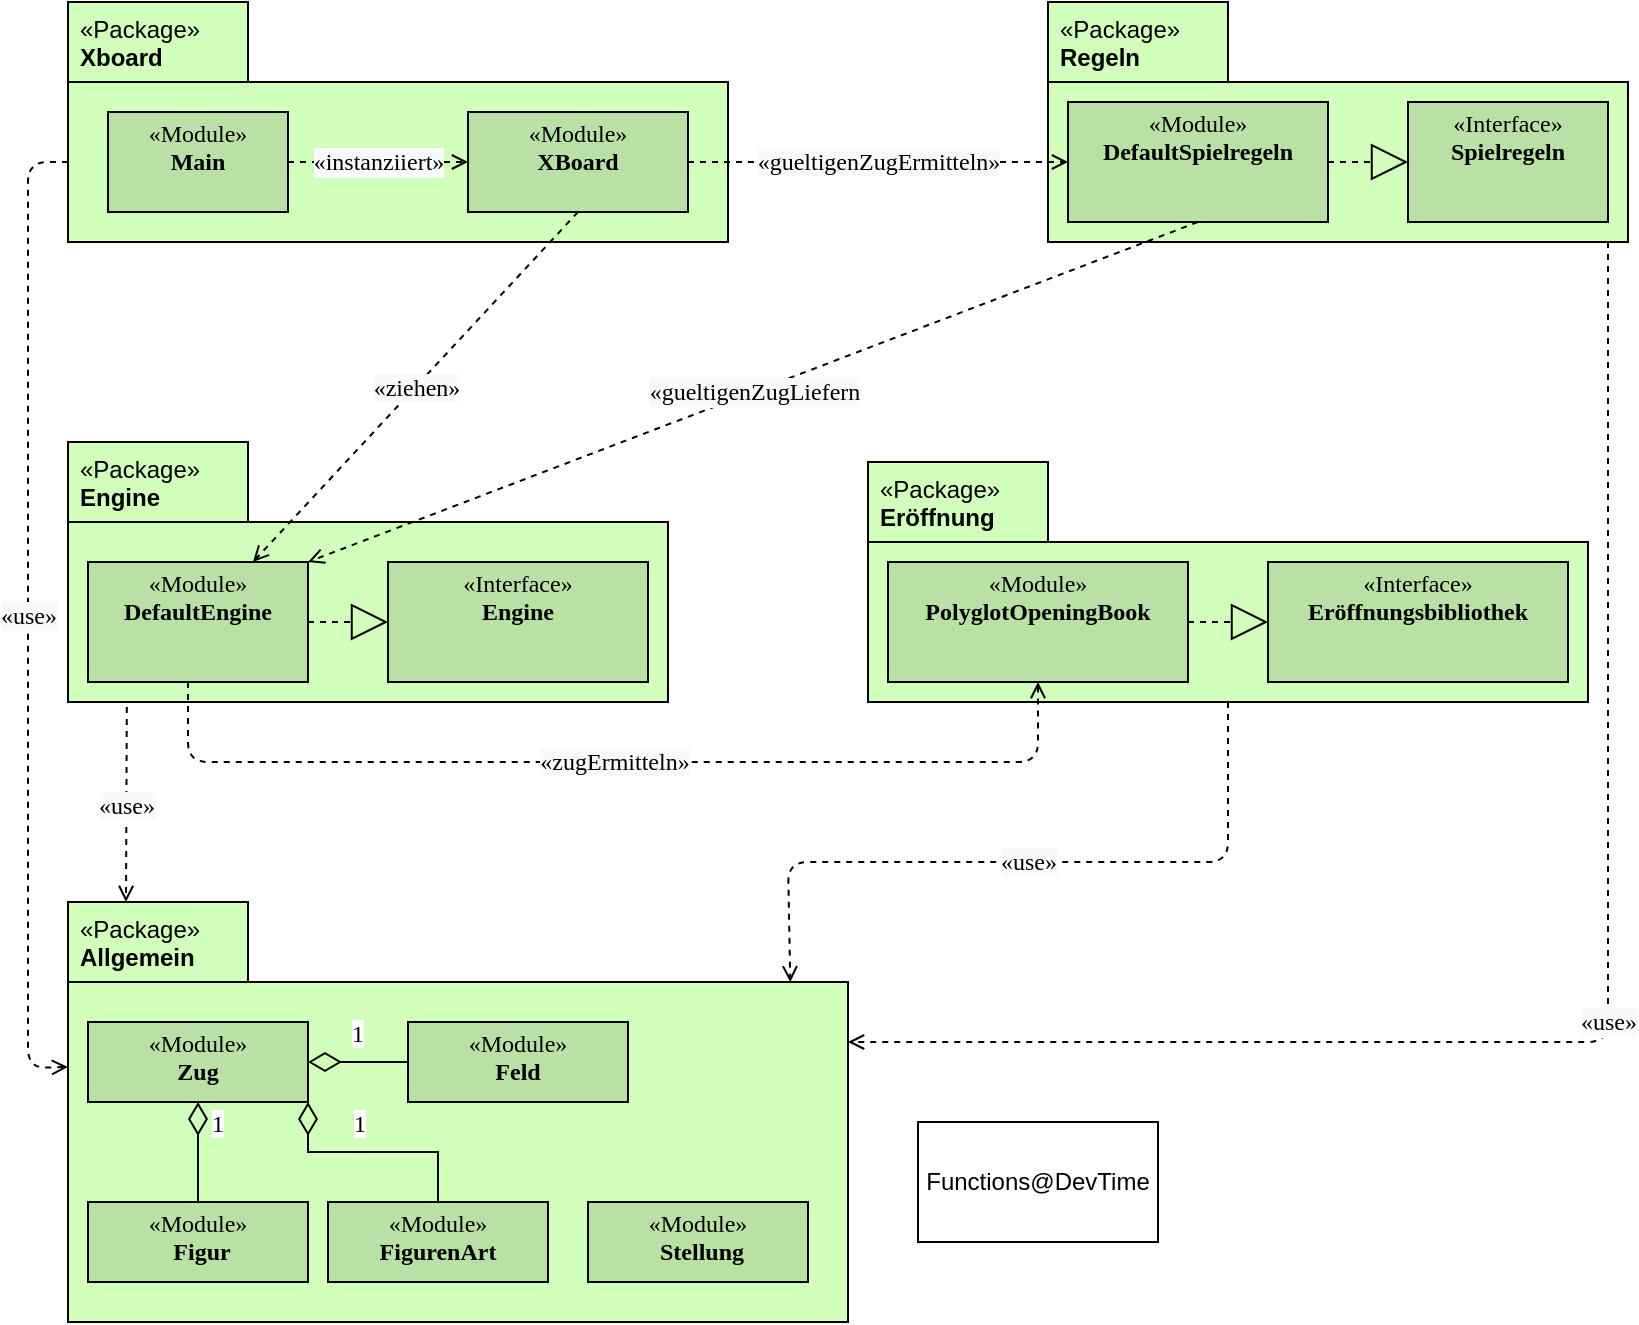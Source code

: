 <mxfile>
    <diagram id="MwEtzPkzichiQAhZT5AX" name="Page-1">
        <mxGraphModel dx="1876" dy="614" grid="1" gridSize="10" guides="1" tooltips="1" connect="1" arrows="1" fold="1" page="1" pageScale="1" pageWidth="827" pageHeight="1169" math="0" shadow="0">
            <root>
                <mxCell id="0"/>
                <mxCell id="1" parent="0"/>
                <mxCell id="2" value="&lt;span class=&quot;char&quot; style=&quot;font-weight: 400;&quot;&gt;&lt;span class=&quot;vchar&quot; id=&quot;char-node&quot;&gt;«Package&lt;/span&gt;&lt;/span&gt;&lt;span class=&quot;char&quot; style=&quot;font-weight: 400;&quot;&gt;&lt;span class=&quot;vchar&quot; id=&quot;char-node&quot;&gt;»&lt;br&gt;&lt;div&gt;&lt;b&gt;Engine&lt;/b&gt;&lt;/div&gt;&lt;/span&gt;&lt;/span&gt;" style="shape=folder;tabWidth=90;tabHeight=40;tabPosition=left;html=1;align=left;verticalAlign=top;labelPosition=center;verticalLabelPosition=middle;fontSize=12;fontFamily=Helvetica;spacingRight=10;spacingLeft=4;fillColor=#D3FFBC;" parent="1" vertex="1">
                    <mxGeometry x="30" y="340" width="300" height="130" as="geometry"/>
                </mxCell>
                <mxCell id="3" value="&lt;span class=&quot;char&quot; style=&quot;font-weight: 400;&quot;&gt;&lt;span class=&quot;vchar&quot; id=&quot;char-node&quot;&gt;«Package&lt;/span&gt;&lt;/span&gt;&lt;span class=&quot;char&quot; style=&quot;font-weight: 400;&quot;&gt;&lt;span class=&quot;vchar&quot; id=&quot;char-node&quot;&gt;»&lt;br&gt;&lt;div&gt;&lt;b&gt;Eröffnung&lt;/b&gt;&lt;/div&gt;&lt;/span&gt;&lt;/span&gt;" style="shape=folder;tabWidth=90;tabHeight=40;tabPosition=left;html=1;align=left;verticalAlign=top;labelPosition=center;verticalLabelPosition=middle;fontSize=12;fontFamily=Helvetica;spacingRight=10;spacingLeft=4;fillColor=#D3FFBC;" parent="1" vertex="1">
                    <mxGeometry x="430" y="350" width="360" height="120" as="geometry"/>
                </mxCell>
                <mxCell id="4" value="&lt;span class=&quot;char&quot; style=&quot;font-weight: 400;&quot;&gt;&lt;span class=&quot;vchar&quot; id=&quot;char-node&quot;&gt;«Package&lt;/span&gt;&lt;/span&gt;&lt;span class=&quot;char&quot; style=&quot;font-weight: 400;&quot;&gt;&lt;span class=&quot;vchar&quot; id=&quot;char-node&quot;&gt;»&lt;br&gt;&lt;div&gt;&lt;b&gt;Regeln&lt;/b&gt;&lt;/div&gt;&lt;/span&gt;&lt;/span&gt;" style="shape=folder;tabWidth=90;tabHeight=40;tabPosition=left;html=1;align=left;verticalAlign=top;labelPosition=center;verticalLabelPosition=middle;fontSize=12;fontFamily=Helvetica;spacingRight=10;spacingLeft=4;fillColor=#D3FFBC;" parent="1" vertex="1">
                    <mxGeometry x="520" y="120" width="290" height="120" as="geometry"/>
                </mxCell>
                <mxCell id="7" value="&lt;p style=&quot;margin: 0px ; margin-top: 4px ; text-align: center&quot;&gt;&lt;font&gt;&lt;span class=&quot;char&quot;&gt;&lt;span class=&quot;vchar&quot; id=&quot;char-node&quot;&gt;«Module&lt;/span&gt;&lt;/span&gt;&lt;span class=&quot;char&quot;&gt;&lt;span class=&quot;vchar&quot; id=&quot;char-node&quot;&gt;»&lt;br&gt;&lt;/span&gt;&lt;/span&gt;&lt;/font&gt;&lt;/p&gt;&lt;div style=&quot;text-align: center&quot;&gt;&lt;b&gt;DefaultEngine&lt;/b&gt;&lt;/div&gt;&lt;p style=&quot;margin: 0px 0px 0px 4px&quot;&gt;&lt;br&gt;&lt;/p&gt;" style="verticalAlign=top;align=center;overflow=fill;fontSize=12;fontFamily=Verdana;html=1;spacingRight=0;fillColor=#B9E0A5;" parent="1" vertex="1">
                    <mxGeometry x="40" y="400" width="110" height="60" as="geometry"/>
                </mxCell>
                <mxCell id="9" value="&lt;p style=&quot;margin: 0px ; margin-top: 4px ; text-align: center&quot;&gt;&lt;font&gt;&lt;span class=&quot;char&quot;&gt;&lt;span class=&quot;vchar&quot; id=&quot;char-node&quot;&gt;«Interface&lt;/span&gt;&lt;/span&gt;&lt;span class=&quot;char&quot;&gt;&lt;span class=&quot;vchar&quot; id=&quot;char-node&quot;&gt;»&lt;br&gt;&lt;/span&gt;&lt;/span&gt;&lt;/font&gt;&lt;/p&gt;&lt;div style=&quot;text-align: center&quot;&gt;&lt;b&gt;&lt;font&gt;Eröffnungsbibliothek&lt;/font&gt;&lt;/b&gt;&lt;/div&gt;&lt;div style=&quot;text-align: center&quot;&gt;&lt;b&gt;&lt;font&gt;&lt;br&gt;&lt;/font&gt;&lt;/b&gt;&lt;/div&gt;&lt;p style=&quot;margin: 0px 0px 0px 4px&quot;&gt;&lt;br&gt;&lt;/p&gt;" style="verticalAlign=top;align=left;overflow=fill;fontSize=12;fontFamily=Verdana;html=1;fillColor=#B9E0A5;" parent="1" vertex="1">
                    <mxGeometry x="630" y="400" width="150" height="60" as="geometry"/>
                </mxCell>
                <mxCell id="10" value="&lt;p style=&quot;margin: 0px ; margin-top: 4px ; text-align: center&quot;&gt;&lt;font&gt;&lt;span class=&quot;char&quot;&gt;&lt;span class=&quot;vchar&quot; id=&quot;char-node&quot;&gt;«Module&lt;/span&gt;&lt;/span&gt;&lt;span class=&quot;char&quot;&gt;&lt;span class=&quot;vchar&quot; id=&quot;char-node&quot;&gt;»&lt;br&gt;&lt;/span&gt;&lt;/span&gt;&lt;/font&gt;&lt;/p&gt;&lt;div style=&quot;text-align: center&quot;&gt;&lt;b&gt;&lt;font&gt;PolyglotOpeningBook&lt;/font&gt;&lt;/b&gt;&lt;/div&gt;&lt;p style=&quot;margin: 0px 0px 0px 4px&quot;&gt;&lt;br&gt;&lt;/p&gt;" style="verticalAlign=top;align=center;overflow=fill;fontSize=12;fontFamily=Verdana;html=1;spacingRight=0;fillColor=#B9E0A5;" parent="1" vertex="1">
                    <mxGeometry x="440" y="400" width="150" height="60" as="geometry"/>
                </mxCell>
                <mxCell id="20" value="&lt;p style=&quot;margin: 0px ; margin-top: 4px ; text-align: center&quot;&gt;&lt;font&gt;&lt;span class=&quot;char&quot;&gt;&lt;span class=&quot;vchar&quot; id=&quot;char-node&quot;&gt;«Interface&lt;/span&gt;&lt;/span&gt;&lt;span class=&quot;char&quot;&gt;&lt;span class=&quot;vchar&quot; id=&quot;char-node&quot;&gt;»&lt;br&gt;&lt;/span&gt;&lt;/span&gt;&lt;/font&gt;&lt;/p&gt;&lt;div style=&quot;text-align: center&quot;&gt;&lt;b&gt;Spielregeln&lt;/b&gt;&lt;/div&gt;&lt;p style=&quot;margin: 0px 0px 0px 4px&quot;&gt;&lt;br&gt;&lt;/p&gt;" style="verticalAlign=top;align=left;overflow=fill;fontSize=12;fontFamily=Verdana;html=1;fillColor=#B9E0A5;" parent="1" vertex="1">
                    <mxGeometry x="700" y="170" width="100" height="60" as="geometry"/>
                </mxCell>
                <mxCell id="5" value="&lt;span class=&quot;char&quot; style=&quot;font-weight: 400;&quot;&gt;&lt;span class=&quot;vchar&quot; id=&quot;char-node&quot;&gt;«Package&lt;/span&gt;&lt;/span&gt;&lt;span class=&quot;char&quot; style=&quot;font-weight: 400;&quot;&gt;&lt;span class=&quot;vchar&quot; id=&quot;char-node&quot;&gt;»&lt;br&gt;&lt;div&gt;&lt;b&gt;Xboard&lt;/b&gt;&lt;/div&gt;&lt;/span&gt;&lt;/span&gt;" style="shape=folder;tabWidth=90;tabHeight=40;tabPosition=left;html=1;align=left;verticalAlign=top;labelPosition=center;verticalLabelPosition=middle;fontSize=12;fontFamily=Helvetica;spacingRight=10;spacingLeft=4;fillColor=#D3FFBC;" parent="1" vertex="1">
                    <mxGeometry x="30" y="120" width="330" height="120" as="geometry"/>
                </mxCell>
                <mxCell id="12" value="&lt;p style=&quot;margin: 0px ; margin-top: 4px ; text-align: center&quot;&gt;&lt;font&gt;&lt;span class=&quot;char&quot;&gt;&lt;span class=&quot;vchar&quot; id=&quot;char-node&quot;&gt;«Module&lt;/span&gt;&lt;/span&gt;&lt;span class=&quot;char&quot;&gt;&lt;span class=&quot;vchar&quot; id=&quot;char-node&quot;&gt;»&lt;br&gt;&lt;/span&gt;&lt;/span&gt;&lt;/font&gt;&lt;/p&gt;&lt;div style=&quot;text-align: center&quot;&gt;&lt;b&gt;&lt;font&gt;Main&lt;/font&gt;&lt;/b&gt;&lt;/div&gt;&lt;p style=&quot;margin: 0px 0px 0px 4px&quot;&gt;&lt;br&gt;&lt;/p&gt;" style="verticalAlign=top;align=center;overflow=fill;fontSize=12;fontFamily=Verdana;html=1;spacingRight=0;fillColor=#B9E0A5;" parent="1" vertex="1">
                    <mxGeometry x="50" y="175" width="90" height="50" as="geometry"/>
                </mxCell>
                <mxCell id="13" value="&lt;p style=&quot;margin: 0px ; margin-top: 4px ; text-align: center&quot;&gt;&lt;font&gt;&lt;span class=&quot;char&quot;&gt;&lt;span class=&quot;vchar&quot; id=&quot;char-node&quot;&gt;«Module&lt;/span&gt;&lt;/span&gt;&lt;span class=&quot;char&quot;&gt;&lt;span class=&quot;vchar&quot; id=&quot;char-node&quot;&gt;»&lt;br&gt;&lt;/span&gt;&lt;/span&gt;&lt;/font&gt;&lt;/p&gt;&lt;div style=&quot;text-align: center&quot;&gt;&lt;b&gt;XBoard&lt;/b&gt;&lt;/div&gt;&lt;p style=&quot;margin: 0px 0px 0px 4px&quot;&gt;&lt;br&gt;&lt;/p&gt;" style="verticalAlign=top;align=center;overflow=fill;fontSize=12;fontFamily=Verdana;html=1;spacingRight=0;fillColor=#B9E0A5;" parent="1" vertex="1">
                    <mxGeometry x="230" y="175" width="110" height="50" as="geometry"/>
                </mxCell>
                <mxCell id="26" value="" style="endArrow=open;html=1;fillColor=#000000;fontFamily=Verdana;fontSize=12;endFill=0;dashed=1;entryX=0;entryY=0.5;entryDx=0;entryDy=0;exitX=1;exitY=0.5;exitDx=0;exitDy=0;" parent="1" source="12" target="13" edge="1">
                    <mxGeometry relative="1" as="geometry">
                        <mxPoint x="360" y="400" as="sourcePoint"/>
                        <mxPoint x="460" y="400" as="targetPoint"/>
                    </mxGeometry>
                </mxCell>
                <mxCell id="27" value="&lt;span style=&quot;background-color: rgb(248, 249, 250);&quot;&gt;&lt;span style=&quot;font-size: 12px;&quot;&gt;«instanziiert»&lt;/span&gt;&lt;/span&gt;" style="edgeLabel;resizable=0;html=1;align=center;verticalAlign=middle;fontFamily=Verdana;" parent="26" connectable="0" vertex="1">
                    <mxGeometry relative="1" as="geometry"/>
                </mxCell>
                <mxCell id="28" value="&lt;p style=&quot;margin: 0px ; margin-top: 4px ; text-align: center&quot;&gt;&lt;font&gt;&lt;span class=&quot;char&quot;&gt;&lt;span class=&quot;vchar&quot; id=&quot;char-node&quot;&gt;«Module&lt;/span&gt;&lt;/span&gt;&lt;span class=&quot;char&quot;&gt;&lt;span class=&quot;vchar&quot; id=&quot;char-node&quot;&gt;»&lt;br&gt;&lt;/span&gt;&lt;/span&gt;&lt;/font&gt;&lt;/p&gt;&lt;div style=&quot;text-align: center&quot;&gt;&lt;b&gt;DefaultSpielregeln&lt;/b&gt;&lt;/div&gt;&lt;p style=&quot;margin: 0px 0px 0px 4px&quot;&gt;&lt;br&gt;&lt;/p&gt;" style="verticalAlign=top;align=center;overflow=fill;fontSize=12;fontFamily=Verdana;html=1;spacingRight=0;fillColor=#B9E0A5;" parent="1" vertex="1">
                    <mxGeometry x="530" y="170" width="130" height="60" as="geometry"/>
                </mxCell>
                <mxCell id="44" value="Functions@DevTime" style="rounded=0;whiteSpace=wrap;html=1;" parent="1" vertex="1">
                    <mxGeometry x="455" y="680" width="120" height="60" as="geometry"/>
                </mxCell>
                <mxCell id="48" value="&lt;p style=&quot;margin: 0px ; margin-top: 4px ; text-align: center&quot;&gt;&lt;font&gt;&lt;span class=&quot;char&quot;&gt;&lt;span class=&quot;vchar&quot; id=&quot;char-node&quot;&gt;«Interface&lt;/span&gt;&lt;/span&gt;&lt;span class=&quot;char&quot;&gt;&lt;span class=&quot;vchar&quot; id=&quot;char-node&quot;&gt;»&lt;br&gt;&lt;/span&gt;&lt;/span&gt;&lt;/font&gt;&lt;/p&gt;&lt;div style=&quot;text-align: center&quot;&gt;&lt;b&gt;&lt;font&gt;Engine&lt;/font&gt;&lt;/b&gt;&lt;/div&gt;&lt;div style=&quot;text-align: center&quot;&gt;&lt;b&gt;&lt;font&gt;&lt;br&gt;&lt;/font&gt;&lt;/b&gt;&lt;/div&gt;&lt;p style=&quot;margin: 0px 0px 0px 4px&quot;&gt;&lt;br&gt;&lt;/p&gt;" style="verticalAlign=top;align=left;overflow=fill;fontSize=12;fontFamily=Verdana;html=1;fillColor=#B9E0A5;" parent="1" vertex="1">
                    <mxGeometry x="190" y="400" width="130" height="60" as="geometry"/>
                </mxCell>
                <mxCell id="51" value="" style="endArrow=open;html=1;fillColor=#000000;fontFamily=Verdana;fontSize=12;endFill=0;dashed=1;exitX=0.5;exitY=1;exitDx=0;exitDy=0;entryX=0.75;entryY=0;entryDx=0;entryDy=0;" edge="1" parent="1" source="13" target="7">
                    <mxGeometry relative="1" as="geometry">
                        <mxPoint x="460" y="320" as="sourcePoint"/>
                        <mxPoint x="280" y="380" as="targetPoint"/>
                    </mxGeometry>
                </mxCell>
                <mxCell id="52" value="&lt;span style=&quot;font-size: 12px; background-color: rgb(248, 249, 250);&quot;&gt;«ziehen»&lt;/span&gt;" style="edgeLabel;resizable=0;html=1;align=center;verticalAlign=middle;fontFamily=Verdana;" connectable="0" vertex="1" parent="51">
                    <mxGeometry relative="1" as="geometry"/>
                </mxCell>
                <mxCell id="53" value="" style="endArrow=open;html=1;fillColor=#000000;fontFamily=Verdana;fontSize=12;endFill=0;dashed=1;exitX=1;exitY=0.5;exitDx=0;exitDy=0;entryX=0;entryY=0.5;entryDx=0;entryDy=0;" edge="1" parent="1" source="13" target="28">
                    <mxGeometry relative="1" as="geometry">
                        <mxPoint x="305" y="235" as="sourcePoint"/>
                        <mxPoint x="510" y="200" as="targetPoint"/>
                    </mxGeometry>
                </mxCell>
                <mxCell id="54" value="&lt;span style=&quot;font-size: 12px; background-color: rgb(248, 249, 250);&quot;&gt;«gueltigenZugErmitteln»&lt;/span&gt;" style="edgeLabel;resizable=0;html=1;align=center;verticalAlign=middle;fontFamily=Verdana;" connectable="0" vertex="1" parent="53">
                    <mxGeometry relative="1" as="geometry"/>
                </mxCell>
                <mxCell id="55" value="" style="endArrow=open;html=1;fillColor=#000000;fontFamily=Verdana;fontSize=12;endFill=0;dashed=1;exitX=0.5;exitY=1;exitDx=0;exitDy=0;entryX=1;entryY=0;entryDx=0;entryDy=0;" edge="1" parent="1" source="28" target="7">
                    <mxGeometry relative="1" as="geometry">
                        <mxPoint x="350" y="210" as="sourcePoint"/>
                        <mxPoint x="520" y="210" as="targetPoint"/>
                    </mxGeometry>
                </mxCell>
                <mxCell id="56" value="&lt;span style=&quot;font-size: 12px; background-color: rgb(248, 249, 250);&quot;&gt;«gueltigenZugLiefern&lt;/span&gt;" style="edgeLabel;resizable=0;html=1;align=center;verticalAlign=middle;fontFamily=Verdana;" connectable="0" vertex="1" parent="55">
                    <mxGeometry relative="1" as="geometry"/>
                </mxCell>
                <mxCell id="57" value="" style="endArrow=open;html=1;fillColor=#000000;fontFamily=Verdana;fontSize=12;endFill=0;dashed=1;entryX=0.5;entryY=1;entryDx=0;entryDy=0;" edge="1" parent="1" target="10">
                    <mxGeometry relative="1" as="geometry">
                        <mxPoint x="90" y="460" as="sourcePoint"/>
                        <mxPoint x="440" y="520" as="targetPoint"/>
                        <Array as="points">
                            <mxPoint x="90" y="500"/>
                            <mxPoint x="290" y="500"/>
                            <mxPoint x="515" y="500"/>
                        </Array>
                    </mxGeometry>
                </mxCell>
                <mxCell id="58" value="&lt;span style=&quot;font-size: 12px; background-color: rgb(248, 249, 250);&quot;&gt;«zugErmitteln»&lt;/span&gt;" style="edgeLabel;resizable=0;html=1;align=center;verticalAlign=middle;fontFamily=Verdana;" connectable="0" vertex="1" parent="57">
                    <mxGeometry relative="1" as="geometry"/>
                </mxCell>
                <mxCell id="60" value="" style="endArrow=block;endSize=16;endFill=0;html=1;fillColor=#000000;fontFamily=Verdana;fontSize=12;dashed=1;exitX=1;exitY=0.5;exitDx=0;exitDy=0;" edge="1" parent="1" source="10">
                    <mxGeometry width="160" relative="1" as="geometry">
                        <mxPoint x="610" y="430" as="sourcePoint"/>
                        <mxPoint x="630" y="430" as="targetPoint"/>
                    </mxGeometry>
                </mxCell>
                <mxCell id="61" value="" style="endArrow=block;endSize=16;endFill=0;html=1;fillColor=#000000;fontFamily=Verdana;fontSize=12;dashed=1;exitX=1;exitY=0.5;exitDx=0;exitDy=0;entryX=0;entryY=0.5;entryDx=0;entryDy=0;" edge="1" parent="1" source="7" target="48">
                    <mxGeometry width="160" relative="1" as="geometry">
                        <mxPoint x="450" y="320" as="sourcePoint"/>
                        <mxPoint x="570" y="320" as="targetPoint"/>
                    </mxGeometry>
                </mxCell>
                <mxCell id="62" value="" style="endArrow=block;endSize=16;endFill=0;html=1;fillColor=#000000;fontFamily=Verdana;fontSize=12;dashed=1;exitX=1;exitY=0.5;exitDx=0;exitDy=0;entryX=0;entryY=0.5;entryDx=0;entryDy=0;" edge="1" parent="1" source="28" target="20">
                    <mxGeometry width="160" relative="1" as="geometry">
                        <mxPoint x="160" y="440" as="sourcePoint"/>
                        <mxPoint x="200" y="440" as="targetPoint"/>
                    </mxGeometry>
                </mxCell>
                <mxCell id="63" value="&lt;span class=&quot;char&quot; style=&quot;font-weight: 400;&quot;&gt;&lt;span class=&quot;vchar&quot; id=&quot;char-node&quot;&gt;«Package&lt;/span&gt;&lt;/span&gt;&lt;span class=&quot;char&quot; style=&quot;font-weight: 400;&quot;&gt;&lt;span class=&quot;vchar&quot; id=&quot;char-node&quot;&gt;»&lt;br&gt;&lt;div&gt;&lt;b&gt;Allgemein&lt;/b&gt;&lt;/div&gt;&lt;/span&gt;&lt;/span&gt;" style="shape=folder;tabWidth=90;tabHeight=40;tabPosition=left;html=1;align=left;verticalAlign=top;labelPosition=center;verticalLabelPosition=middle;fontSize=12;fontFamily=Helvetica;spacingRight=10;spacingLeft=4;fillColor=#D3FFBC;" vertex="1" parent="1">
                    <mxGeometry x="30" y="570" width="390" height="210" as="geometry"/>
                </mxCell>
                <mxCell id="64" value="&lt;p style=&quot;margin: 0px ; margin-top: 4px ; text-align: center&quot;&gt;&lt;font&gt;&lt;span class=&quot;char&quot;&gt;&lt;span class=&quot;vchar&quot; id=&quot;char-node&quot;&gt;«Module&lt;/span&gt;&lt;/span&gt;&lt;span class=&quot;char&quot;&gt;&lt;span class=&quot;vchar&quot; id=&quot;char-node&quot;&gt;»&lt;br&gt;&lt;/span&gt;&lt;/span&gt;&lt;/font&gt;&lt;/p&gt;&lt;div style=&quot;text-align: center&quot;&gt;&lt;b&gt;Zug&lt;/b&gt;&lt;/div&gt;&lt;p style=&quot;margin: 0px 0px 0px 4px&quot;&gt;&lt;br&gt;&lt;/p&gt;" style="verticalAlign=top;align=center;overflow=fill;fontSize=12;fontFamily=Verdana;html=1;spacingRight=0;fillColor=#B9E0A5;" vertex="1" parent="1">
                    <mxGeometry x="40" y="630" width="110" height="40" as="geometry"/>
                </mxCell>
                <mxCell id="66" value="&lt;p style=&quot;margin: 0px ; margin-top: 4px ; text-align: center&quot;&gt;&lt;font&gt;&lt;span class=&quot;char&quot;&gt;&lt;span class=&quot;vchar&quot; id=&quot;char-node&quot;&gt;«Module&lt;/span&gt;&lt;/span&gt;&lt;span class=&quot;char&quot;&gt;&lt;span class=&quot;vchar&quot; id=&quot;char-node&quot;&gt;»&lt;br&gt;&lt;/span&gt;&lt;/span&gt;&lt;/font&gt;&lt;/p&gt;&lt;div style=&quot;text-align: center&quot;&gt;&lt;b&gt;FigurenArt&lt;/b&gt;&lt;/div&gt;&lt;p style=&quot;margin: 0px 0px 0px 4px&quot;&gt;&lt;br&gt;&lt;/p&gt;" style="verticalAlign=top;align=center;overflow=fill;fontSize=12;fontFamily=Verdana;html=1;spacingRight=0;fillColor=#B9E0A5;" vertex="1" parent="1">
                    <mxGeometry x="160" y="720" width="110" height="40" as="geometry"/>
                </mxCell>
                <mxCell id="67" value="&lt;p style=&quot;margin: 0px ; margin-top: 4px ; text-align: center&quot;&gt;&lt;font&gt;&lt;span class=&quot;char&quot;&gt;&lt;span class=&quot;vchar&quot; id=&quot;char-node&quot;&gt;«Module&lt;/span&gt;&lt;/span&gt;&lt;span class=&quot;char&quot;&gt;&lt;span class=&quot;vchar&quot; id=&quot;char-node&quot;&gt;»&lt;br&gt;&lt;/span&gt;&lt;/span&gt;&lt;/font&gt;&lt;/p&gt;&lt;p style=&quot;margin: 0px 0px 0px 4px&quot;&gt;&lt;b&gt;Figur&lt;/b&gt;&lt;/p&gt;" style="verticalAlign=top;align=center;overflow=fill;fontSize=12;fontFamily=Verdana;html=1;spacingRight=0;fillColor=#B9E0A5;" vertex="1" parent="1">
                    <mxGeometry x="40" y="720" width="110" height="40" as="geometry"/>
                </mxCell>
                <mxCell id="68" value="&lt;p style=&quot;margin: 0px ; margin-top: 4px ; text-align: center&quot;&gt;&lt;font&gt;&lt;span class=&quot;char&quot;&gt;&lt;span class=&quot;vchar&quot; id=&quot;char-node&quot;&gt;«Module&lt;/span&gt;&lt;/span&gt;&lt;span class=&quot;char&quot;&gt;&lt;span class=&quot;vchar&quot; id=&quot;char-node&quot;&gt;»&lt;br&gt;&lt;/span&gt;&lt;/span&gt;&lt;/font&gt;&lt;/p&gt;&lt;div style=&quot;text-align: center&quot;&gt;&lt;b&gt;Feld&lt;/b&gt;&lt;/div&gt;&lt;p style=&quot;margin: 0px 0px 0px 4px&quot;&gt;&lt;br&gt;&lt;/p&gt;" style="verticalAlign=top;align=center;overflow=fill;fontSize=12;fontFamily=Verdana;html=1;spacingRight=0;fillColor=#B9E0A5;" vertex="1" parent="1">
                    <mxGeometry x="200" y="630" width="110" height="40" as="geometry"/>
                </mxCell>
                <mxCell id="69" value="1" style="endArrow=none;html=1;endSize=12;startArrow=diamondThin;startSize=14;startFill=0;edgeStyle=orthogonalEdgeStyle;align=left;verticalAlign=bottom;dashed=0;fillColor=#000000;fontFamily=Verdana;fontSize=12;endFill=0;rounded=0;exitX=0.5;exitY=1;exitDx=0;exitDy=0;entryX=0.5;entryY=0;entryDx=0;entryDy=0;" edge="1" parent="1" source="64" target="67">
                    <mxGeometry x="-0.2" y="5" relative="1" as="geometry">
                        <mxPoint x="270" y="710" as="sourcePoint"/>
                        <mxPoint x="410" y="660" as="targetPoint"/>
                        <mxPoint as="offset"/>
                    </mxGeometry>
                </mxCell>
                <mxCell id="70" value="1" style="endArrow=none;html=1;endSize=12;startArrow=diamondThin;startSize=14;startFill=0;edgeStyle=orthogonalEdgeStyle;align=left;verticalAlign=bottom;dashed=0;fillColor=#000000;fontFamily=Verdana;fontSize=12;endFill=0;rounded=0;exitX=1;exitY=0.5;exitDx=0;exitDy=0;entryX=0;entryY=0.5;entryDx=0;entryDy=0;" edge="1" parent="1" source="64" target="68">
                    <mxGeometry x="-0.2" y="5" relative="1" as="geometry">
                        <mxPoint x="105" y="680" as="sourcePoint"/>
                        <mxPoint x="105" y="730" as="targetPoint"/>
                        <mxPoint as="offset"/>
                    </mxGeometry>
                </mxCell>
                <mxCell id="71" value="1" style="endArrow=none;html=1;endSize=12;startArrow=diamondThin;startSize=14;startFill=0;edgeStyle=orthogonalEdgeStyle;align=left;verticalAlign=bottom;dashed=0;fillColor=#000000;fontFamily=Verdana;fontSize=12;endFill=0;rounded=0;exitX=1;exitY=1;exitDx=0;exitDy=0;entryX=0.5;entryY=0;entryDx=0;entryDy=0;" edge="1" parent="1" source="64" target="66">
                    <mxGeometry x="-0.2" y="5" relative="1" as="geometry">
                        <mxPoint x="160" y="660" as="sourcePoint"/>
                        <mxPoint x="230" y="660" as="targetPoint"/>
                        <mxPoint as="offset"/>
                    </mxGeometry>
                </mxCell>
                <mxCell id="72" value="&lt;p style=&quot;margin: 0px ; margin-top: 4px ; text-align: center&quot;&gt;&lt;font&gt;&lt;span class=&quot;char&quot;&gt;&lt;span class=&quot;vchar&quot; id=&quot;char-node&quot;&gt;«Module&lt;/span&gt;&lt;/span&gt;&lt;span class=&quot;char&quot;&gt;&lt;span class=&quot;vchar&quot; id=&quot;char-node&quot;&gt;»&lt;br&gt;&lt;/span&gt;&lt;/span&gt;&lt;/font&gt;&lt;/p&gt;&lt;p style=&quot;margin: 0px 0px 0px 4px&quot;&gt;&lt;b&gt;Stellung&lt;/b&gt;&lt;/p&gt;" style="verticalAlign=top;align=center;overflow=fill;fontSize=12;fontFamily=Verdana;html=1;spacingRight=0;fillColor=#B9E0A5;" vertex="1" parent="1">
                    <mxGeometry x="290" y="720" width="110" height="40" as="geometry"/>
                </mxCell>
                <mxCell id="77" value="" style="endArrow=open;html=1;fillColor=#000000;fontFamily=Verdana;fontSize=12;endFill=0;dashed=1;exitX=0;exitY=0;exitDx=0;exitDy=80;exitPerimeter=0;entryX=0;entryY=0;entryDx=0;entryDy=82.5;entryPerimeter=0;" edge="1" parent="1" source="5" target="63">
                    <mxGeometry relative="1" as="geometry">
                        <mxPoint x="460" y="400" as="sourcePoint"/>
                        <mxPoint x="10" y="670" as="targetPoint"/>
                        <Array as="points">
                            <mxPoint x="10" y="200"/>
                            <mxPoint x="10" y="420"/>
                            <mxPoint x="10" y="653"/>
                        </Array>
                    </mxGeometry>
                </mxCell>
                <mxCell id="78" value="&lt;span style=&quot;font-size: 12px; background-color: rgb(248, 249, 250);&quot;&gt;«use»&lt;/span&gt;" style="edgeLabel;resizable=0;html=1;align=center;verticalAlign=middle;fontFamily=Verdana;fillColor=#D3FFBC;" connectable="0" vertex="1" parent="77">
                    <mxGeometry relative="1" as="geometry"/>
                </mxCell>
                <mxCell id="81" value="" style="endArrow=open;html=1;fillColor=#000000;fontFamily=Verdana;fontSize=12;endFill=0;dashed=1;exitX=0.098;exitY=1.019;exitDx=0;exitDy=0;exitPerimeter=0;" edge="1" parent="1" source="2">
                    <mxGeometry relative="1" as="geometry">
                        <mxPoint x="460" y="400" as="sourcePoint"/>
                        <mxPoint x="59" y="570" as="targetPoint"/>
                    </mxGeometry>
                </mxCell>
                <mxCell id="82" value="&lt;span style=&quot;font-size: 12px; background-color: rgb(248, 249, 250);&quot;&gt;«use»&lt;/span&gt;" style="edgeLabel;resizable=0;html=1;align=center;verticalAlign=middle;fontFamily=Verdana;fillColor=#D3FFBC;" connectable="0" vertex="1" parent="81">
                    <mxGeometry relative="1" as="geometry"/>
                </mxCell>
                <mxCell id="83" value="" style="endArrow=open;html=1;fillColor=#000000;fontFamily=Verdana;fontSize=12;endFill=0;dashed=1;exitX=0.5;exitY=1;exitDx=0;exitDy=0;exitPerimeter=0;entryX=0.926;entryY=0.191;entryDx=0;entryDy=0;entryPerimeter=0;" edge="1" parent="1" source="3" target="63">
                    <mxGeometry relative="1" as="geometry">
                        <mxPoint x="69.4" y="482.47" as="sourcePoint"/>
                        <mxPoint x="390" y="530" as="targetPoint"/>
                        <Array as="points">
                            <mxPoint x="610" y="550"/>
                            <mxPoint x="390" y="550"/>
                        </Array>
                    </mxGeometry>
                </mxCell>
                <mxCell id="84" value="&lt;span style=&quot;font-size: 12px; background-color: rgb(248, 249, 250);&quot;&gt;«use»&lt;/span&gt;" style="edgeLabel;resizable=0;html=1;align=center;verticalAlign=middle;fontFamily=Verdana;fillColor=#D3FFBC;" connectable="0" vertex="1" parent="83">
                    <mxGeometry relative="1" as="geometry"/>
                </mxCell>
                <mxCell id="85" value="" style="endArrow=open;html=1;fillColor=#000000;fontFamily=Verdana;fontSize=12;endFill=0;dashed=1;" edge="1" parent="1">
                    <mxGeometry relative="1" as="geometry">
                        <mxPoint x="800" y="240" as="sourcePoint"/>
                        <mxPoint x="420" y="640" as="targetPoint"/>
                        <Array as="points">
                            <mxPoint x="800" y="640"/>
                        </Array>
                    </mxGeometry>
                </mxCell>
                <mxCell id="86" value="&lt;span style=&quot;font-size: 12px; background-color: rgb(248, 249, 250);&quot;&gt;«use»&lt;/span&gt;" style="edgeLabel;resizable=0;html=1;align=center;verticalAlign=middle;fontFamily=Verdana;fillColor=#D3FFBC;" connectable="0" vertex="1" parent="85">
                    <mxGeometry relative="1" as="geometry"/>
                </mxCell>
            </root>
        </mxGraphModel>
    </diagram>
</mxfile>
